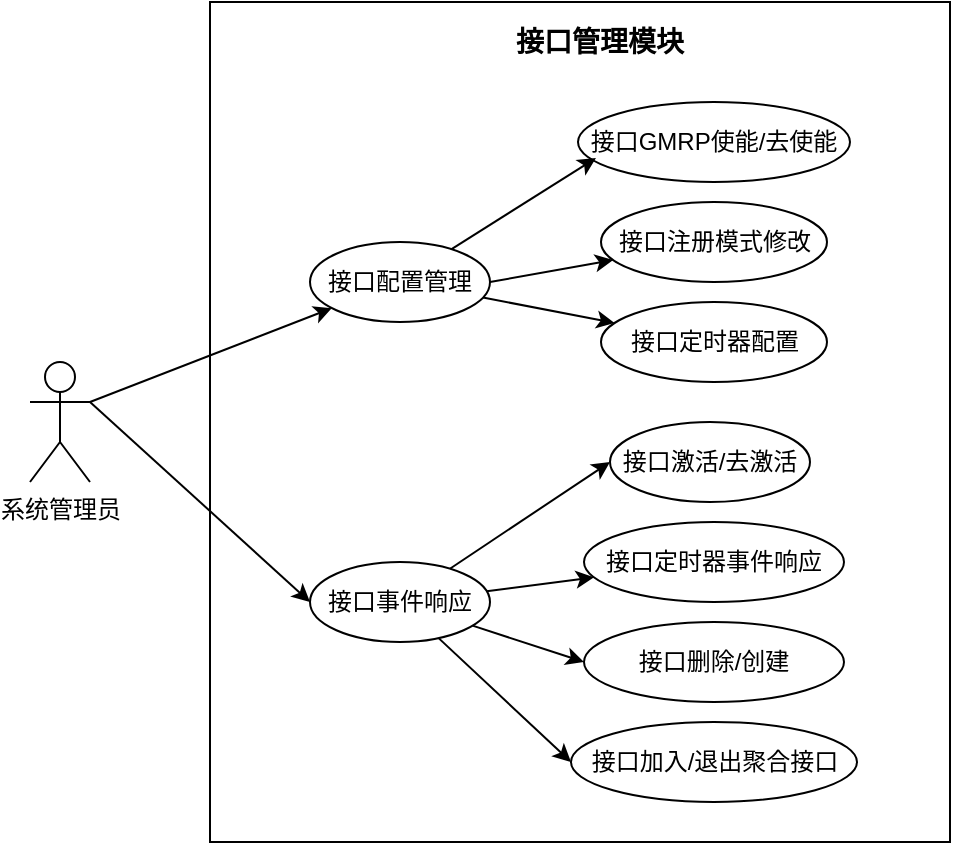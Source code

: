 <mxfile version="22.1.5" type="github">
  <diagram name="第 1 页" id="FRvKm5lwS4Rhhj2kBkGg">
    <mxGraphModel dx="1026" dy="471" grid="1" gridSize="10" guides="1" tooltips="1" connect="1" arrows="1" fold="1" page="1" pageScale="1" pageWidth="827" pageHeight="1169" math="0" shadow="0">
      <root>
        <mxCell id="0" />
        <mxCell id="1" parent="0" />
        <mxCell id="xQd1zLAD4g_vqcQ5N1h_-2" value="" style="rounded=0;whiteSpace=wrap;html=1;" parent="1" vertex="1">
          <mxGeometry x="140" y="90" width="370" height="420" as="geometry" />
        </mxCell>
        <mxCell id="qpZsGNjPDPIV_CRu0O-Y-4" style="edgeStyle=none;rounded=0;orthogonalLoop=1;jettySize=auto;html=1;exitX=1;exitY=0.333;exitDx=0;exitDy=0;exitPerimeter=0;" parent="1" source="xQd1zLAD4g_vqcQ5N1h_-1" target="xQd1zLAD4g_vqcQ5N1h_-27" edge="1">
          <mxGeometry relative="1" as="geometry" />
        </mxCell>
        <mxCell id="qpZsGNjPDPIV_CRu0O-Y-6" style="edgeStyle=none;rounded=0;orthogonalLoop=1;jettySize=auto;html=1;exitX=1;exitY=0.333;exitDx=0;exitDy=0;exitPerimeter=0;entryX=0;entryY=0.5;entryDx=0;entryDy=0;" parent="1" source="xQd1zLAD4g_vqcQ5N1h_-1" target="qpZsGNjPDPIV_CRu0O-Y-5" edge="1">
          <mxGeometry relative="1" as="geometry" />
        </mxCell>
        <mxCell id="xQd1zLAD4g_vqcQ5N1h_-1" value="系统管理员" style="shape=umlActor;verticalLabelPosition=bottom;verticalAlign=top;html=1;" parent="1" vertex="1">
          <mxGeometry x="50" y="270" width="30" height="60" as="geometry" />
        </mxCell>
        <mxCell id="xQd1zLAD4g_vqcQ5N1h_-26" value="接口GMRP使能/去使能" style="ellipse;whiteSpace=wrap;html=1;" parent="1" vertex="1">
          <mxGeometry x="324" y="140" width="136" height="40" as="geometry" />
        </mxCell>
        <mxCell id="qpZsGNjPDPIV_CRu0O-Y-10" style="edgeStyle=none;rounded=0;orthogonalLoop=1;jettySize=auto;html=1;exitX=1;exitY=0.5;exitDx=0;exitDy=0;" parent="1" source="xQd1zLAD4g_vqcQ5N1h_-27" target="qpZsGNjPDPIV_CRu0O-Y-7" edge="1">
          <mxGeometry relative="1" as="geometry" />
        </mxCell>
        <mxCell id="qpZsGNjPDPIV_CRu0O-Y-11" style="edgeStyle=none;rounded=0;orthogonalLoop=1;jettySize=auto;html=1;" parent="1" source="xQd1zLAD4g_vqcQ5N1h_-27" target="qpZsGNjPDPIV_CRu0O-Y-8" edge="1">
          <mxGeometry relative="1" as="geometry" />
        </mxCell>
        <mxCell id="xQd1zLAD4g_vqcQ5N1h_-27" value="接口配置管理" style="ellipse;whiteSpace=wrap;html=1;" parent="1" vertex="1">
          <mxGeometry x="190" y="210" width="90" height="40" as="geometry" />
        </mxCell>
        <mxCell id="xQd1zLAD4g_vqcQ5N1h_-28" value="接口激活/去激活" style="ellipse;whiteSpace=wrap;html=1;" parent="1" vertex="1">
          <mxGeometry x="340" y="300" width="100" height="40" as="geometry" />
        </mxCell>
        <mxCell id="xQd1zLAD4g_vqcQ5N1h_-29" value="接口定时器事件响应" style="ellipse;whiteSpace=wrap;html=1;" parent="1" vertex="1">
          <mxGeometry x="327" y="350" width="130" height="40" as="geometry" />
        </mxCell>
        <mxCell id="xQd1zLAD4g_vqcQ5N1h_-43" value="&lt;font style=&quot;font-size: 14px;&quot;&gt;&lt;b style=&quot;&quot;&gt;接口管理模块&lt;/b&gt;&lt;/font&gt;" style="text;html=1;strokeColor=none;fillColor=none;align=center;verticalAlign=middle;whiteSpace=wrap;rounded=0;" parent="1" vertex="1">
          <mxGeometry x="265" y="100" width="140" height="20" as="geometry" />
        </mxCell>
        <mxCell id="qpZsGNjPDPIV_CRu0O-Y-15" style="edgeStyle=none;rounded=0;orthogonalLoop=1;jettySize=auto;html=1;entryX=0;entryY=0.5;entryDx=0;entryDy=0;" parent="1" source="qpZsGNjPDPIV_CRu0O-Y-5" target="xQd1zLAD4g_vqcQ5N1h_-28" edge="1">
          <mxGeometry relative="1" as="geometry" />
        </mxCell>
        <mxCell id="qpZsGNjPDPIV_CRu0O-Y-16" style="edgeStyle=none;rounded=0;orthogonalLoop=1;jettySize=auto;html=1;" parent="1" source="qpZsGNjPDPIV_CRu0O-Y-5" target="xQd1zLAD4g_vqcQ5N1h_-29" edge="1">
          <mxGeometry relative="1" as="geometry" />
        </mxCell>
        <mxCell id="qpZsGNjPDPIV_CRu0O-Y-17" style="edgeStyle=none;rounded=0;orthogonalLoop=1;jettySize=auto;html=1;entryX=0;entryY=0.5;entryDx=0;entryDy=0;" parent="1" source="qpZsGNjPDPIV_CRu0O-Y-5" target="qpZsGNjPDPIV_CRu0O-Y-12" edge="1">
          <mxGeometry relative="1" as="geometry" />
        </mxCell>
        <mxCell id="qpZsGNjPDPIV_CRu0O-Y-18" style="edgeStyle=none;rounded=0;orthogonalLoop=1;jettySize=auto;html=1;entryX=0;entryY=0.5;entryDx=0;entryDy=0;" parent="1" source="qpZsGNjPDPIV_CRu0O-Y-5" target="qpZsGNjPDPIV_CRu0O-Y-13" edge="1">
          <mxGeometry relative="1" as="geometry" />
        </mxCell>
        <mxCell id="qpZsGNjPDPIV_CRu0O-Y-5" value="接口事件响应" style="ellipse;whiteSpace=wrap;html=1;" parent="1" vertex="1">
          <mxGeometry x="190" y="370" width="90" height="40" as="geometry" />
        </mxCell>
        <mxCell id="qpZsGNjPDPIV_CRu0O-Y-7" value="接口注册模式修改" style="ellipse;whiteSpace=wrap;html=1;" parent="1" vertex="1">
          <mxGeometry x="335.5" y="190" width="113" height="40" as="geometry" />
        </mxCell>
        <mxCell id="qpZsGNjPDPIV_CRu0O-Y-8" value="接口定时器配置" style="ellipse;whiteSpace=wrap;html=1;" parent="1" vertex="1">
          <mxGeometry x="335.5" y="240" width="113" height="40" as="geometry" />
        </mxCell>
        <mxCell id="qpZsGNjPDPIV_CRu0O-Y-9" style="edgeStyle=none;rounded=0;orthogonalLoop=1;jettySize=auto;html=1;entryX=0.066;entryY=0.7;entryDx=0;entryDy=0;entryPerimeter=0;" parent="1" source="xQd1zLAD4g_vqcQ5N1h_-27" target="xQd1zLAD4g_vqcQ5N1h_-26" edge="1">
          <mxGeometry relative="1" as="geometry" />
        </mxCell>
        <mxCell id="qpZsGNjPDPIV_CRu0O-Y-12" value="接口删除/创建" style="ellipse;whiteSpace=wrap;html=1;" parent="1" vertex="1">
          <mxGeometry x="327" y="400" width="130" height="40" as="geometry" />
        </mxCell>
        <mxCell id="qpZsGNjPDPIV_CRu0O-Y-13" value="接口加入/退出聚合接口" style="ellipse;whiteSpace=wrap;html=1;" parent="1" vertex="1">
          <mxGeometry x="320.5" y="450" width="143" height="40" as="geometry" />
        </mxCell>
      </root>
    </mxGraphModel>
  </diagram>
</mxfile>
